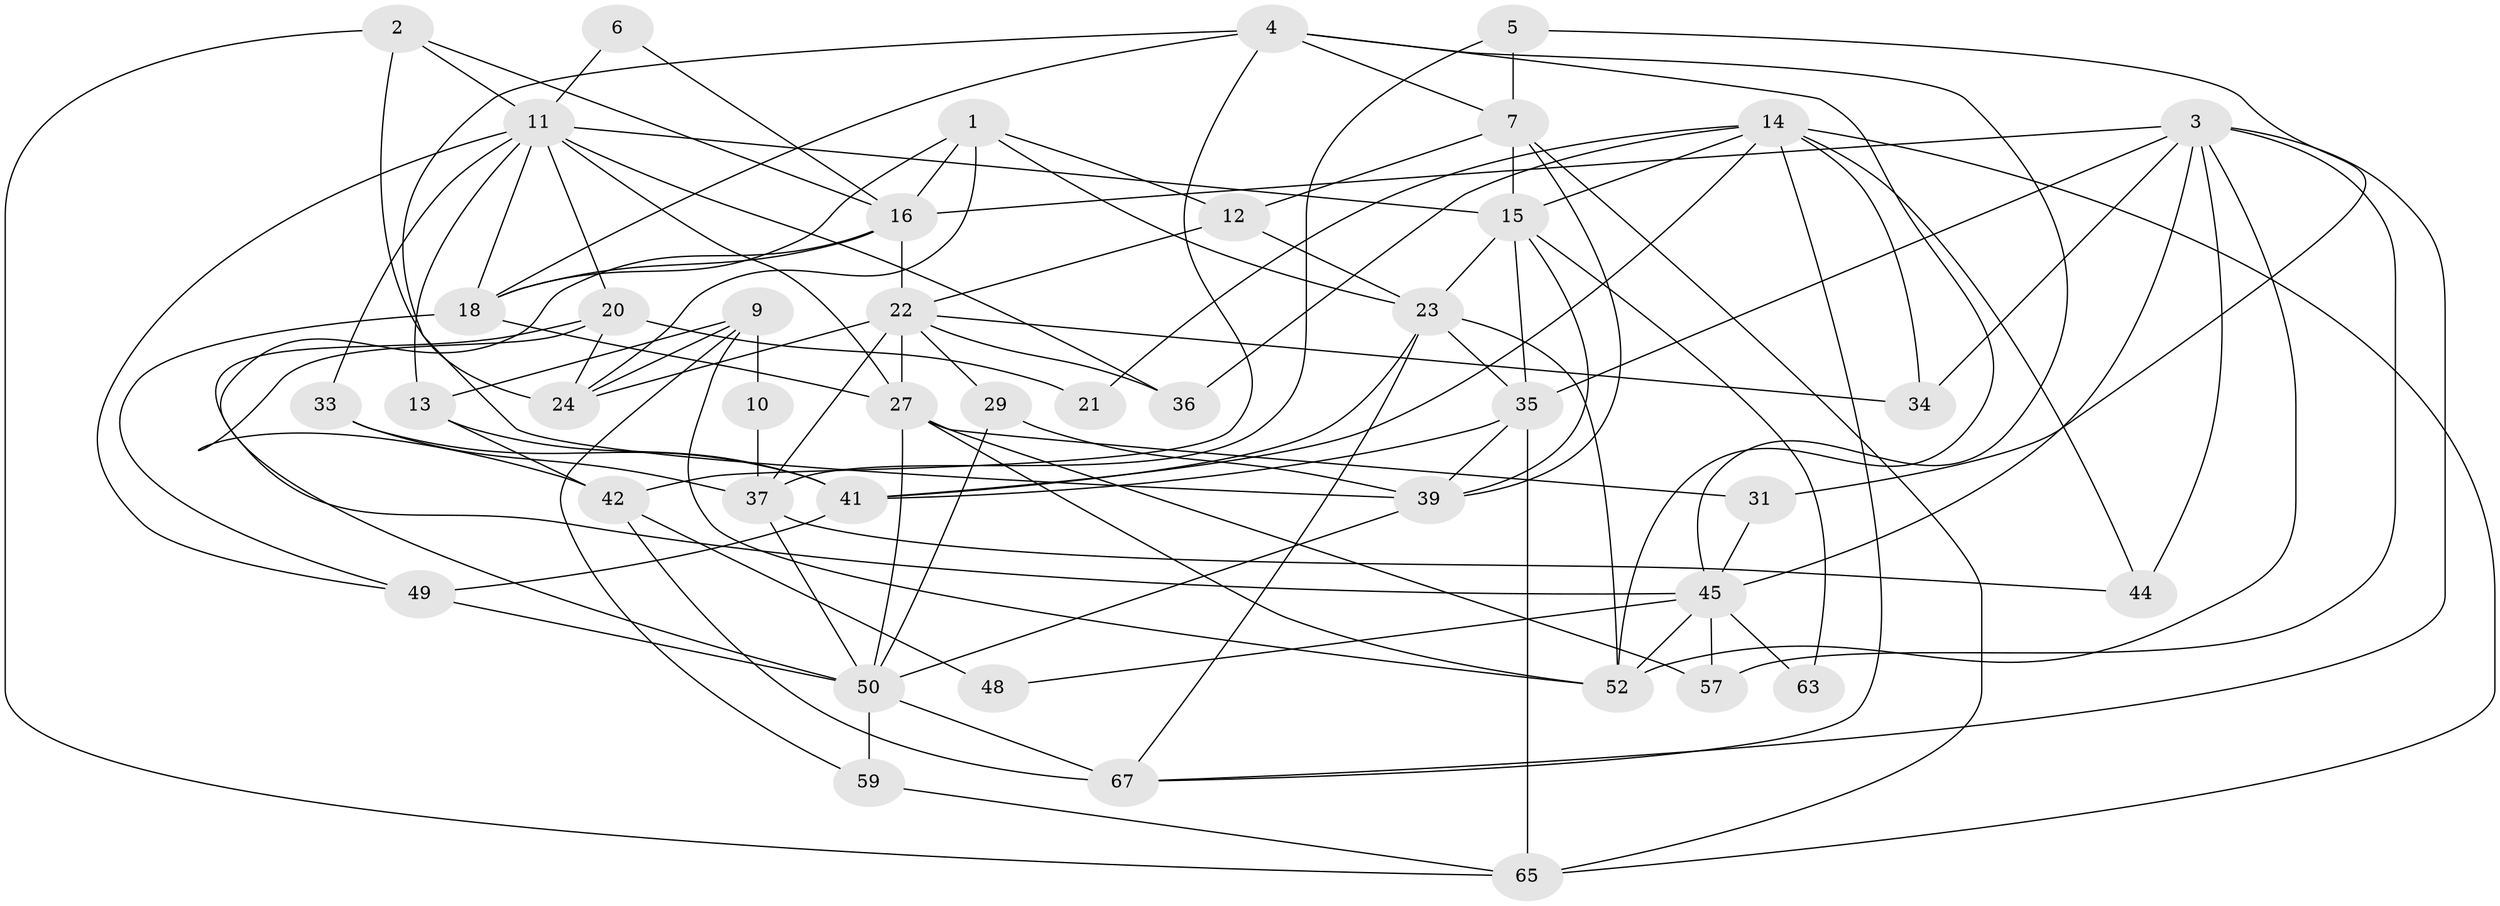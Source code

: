 // Generated by graph-tools (version 1.1) at 2025/23/03/03/25 07:23:58]
// undirected, 43 vertices, 107 edges
graph export_dot {
graph [start="1"]
  node [color=gray90,style=filled];
  1 [super="+25"];
  2 [super="+32"];
  3 [super="+8"];
  4 [super="+61"];
  5;
  6;
  7 [super="+17"];
  9 [super="+28"];
  10;
  11 [super="+51"];
  12;
  13 [super="+26"];
  14 [super="+69"];
  15 [super="+19"];
  16 [super="+47"];
  18 [super="+64"];
  20 [super="+30"];
  21;
  22 [super="+56"];
  23 [super="+53"];
  24 [super="+62"];
  27 [super="+60"];
  29;
  31;
  33;
  34;
  35 [super="+38"];
  36;
  37 [super="+40"];
  39 [super="+43"];
  41 [super="+58"];
  42;
  44;
  45 [super="+46"];
  48;
  49 [super="+55"];
  50 [super="+66"];
  52 [super="+54"];
  57 [super="+70"];
  59;
  63;
  65;
  67 [super="+68"];
  1 -- 12;
  1 -- 16;
  1 -- 18;
  1 -- 24;
  1 -- 23;
  2 -- 24;
  2 -- 11;
  2 -- 16;
  2 -- 65;
  3 -- 52 [weight=2];
  3 -- 16;
  3 -- 34;
  3 -- 57;
  3 -- 35;
  3 -- 44;
  3 -- 45;
  3 -- 67;
  4 -- 18;
  4 -- 42;
  4 -- 7;
  4 -- 45;
  4 -- 52;
  4 -- 39;
  5 -- 7;
  5 -- 31;
  5 -- 37;
  6 -- 16;
  6 -- 11;
  7 -- 65;
  7 -- 12;
  7 -- 15;
  7 -- 39;
  9 -- 10;
  9 -- 59;
  9 -- 52;
  9 -- 24;
  9 -- 13;
  10 -- 37;
  11 -- 33;
  11 -- 49;
  11 -- 36;
  11 -- 20;
  11 -- 27;
  11 -- 15;
  11 -- 18;
  11 -- 13;
  12 -- 22;
  12 -- 23;
  13 -- 41 [weight=2];
  13 -- 42;
  14 -- 34;
  14 -- 21;
  14 -- 65;
  14 -- 36;
  14 -- 41;
  14 -- 44;
  14 -- 15;
  14 -- 67;
  15 -- 35;
  15 -- 23;
  15 -- 63;
  15 -- 39;
  16 -- 22;
  16 -- 45;
  16 -- 18;
  18 -- 49;
  18 -- 27;
  20 -- 21;
  20 -- 24;
  20 -- 42;
  20 -- 50;
  22 -- 36;
  22 -- 24;
  22 -- 34;
  22 -- 37;
  22 -- 27;
  22 -- 29;
  23 -- 35;
  23 -- 52;
  23 -- 67;
  23 -- 41;
  27 -- 31;
  27 -- 57;
  27 -- 50;
  27 -- 52;
  29 -- 39;
  29 -- 50;
  31 -- 45;
  33 -- 37;
  33 -- 41;
  35 -- 41;
  35 -- 65;
  35 -- 39;
  37 -- 50;
  37 -- 44;
  39 -- 50;
  41 -- 49;
  42 -- 48;
  42 -- 67;
  45 -- 52;
  45 -- 48;
  45 -- 63;
  45 -- 57;
  49 -- 50 [weight=2];
  50 -- 67;
  50 -- 59;
  59 -- 65;
}
